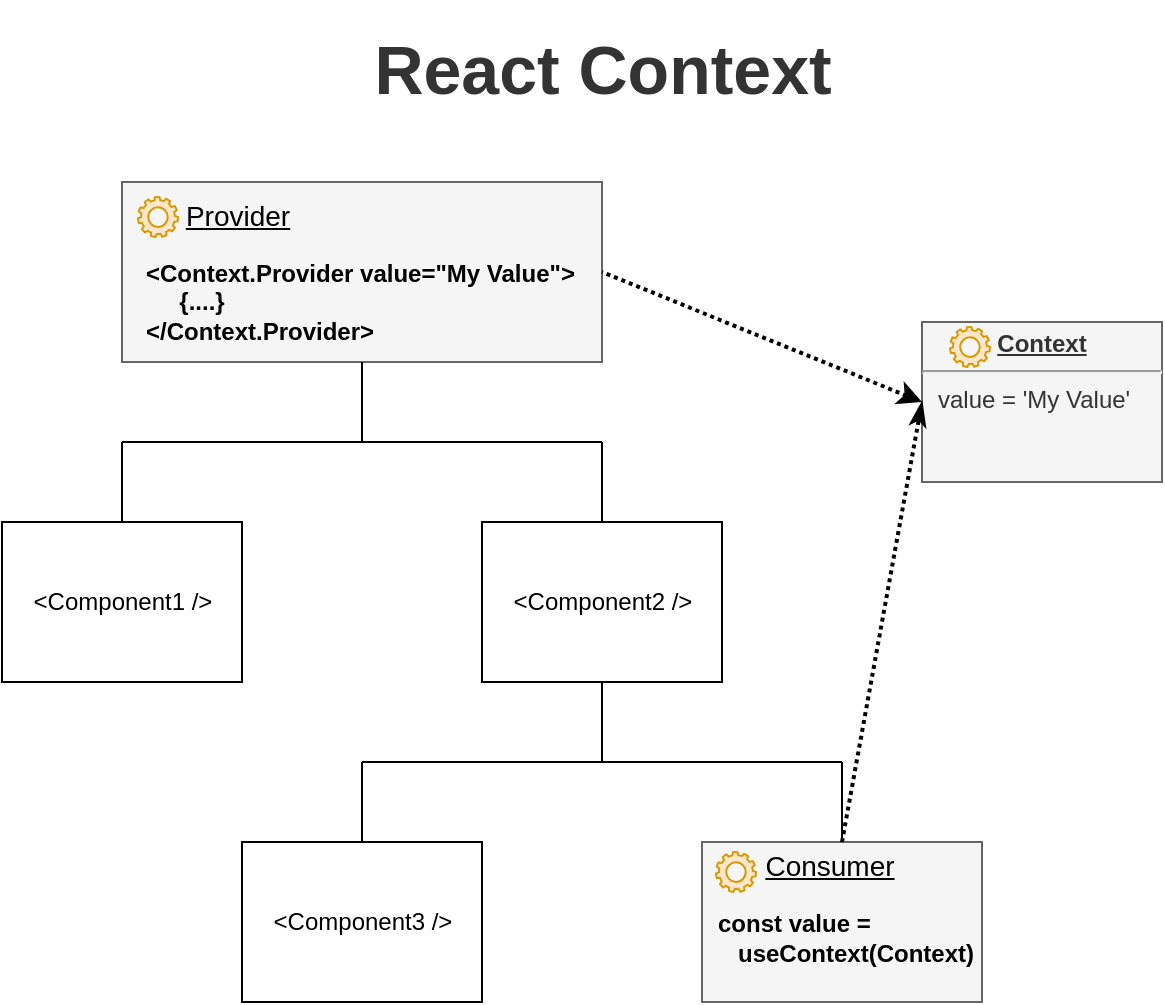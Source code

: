 <mxfile pages="3" scale="1" border="20">
    <diagram id="idhxigilsuWetFB2cpPl" name="At least one promise fulfilled">
        <mxGraphModel dx="1051" dy="881" grid="1" gridSize="10" guides="1" tooltips="1" connect="1" arrows="1" fold="1" page="0" pageScale="1" pageWidth="827" pageHeight="1169" math="0" shadow="0">
            <root>
                <mxCell id="0"/>
                <mxCell id="1" parent="0"/>
                <mxCell id="-Ry6M9x0l0Hvcf1J6-pP-10" value="" style="html=1;fillColor=#f5f5f5;strokeColor=#666666;fontColor=#333333;" parent="1" vertex="1">
                    <mxGeometry x="350" y="760" width="140" height="80" as="geometry"/>
                </mxCell>
                <mxCell id="N8z0Ye5YrI288PrtkeDU-12" value="" style="rounded=0;whiteSpace=wrap;html=1;fillColor=#f5f5f5;strokeColor=#666666;fontColor=#333333;" parent="1" vertex="1">
                    <mxGeometry x="60" y="430" width="240" height="90" as="geometry"/>
                </mxCell>
                <mxCell id="N8z0Ye5YrI288PrtkeDU-3" value="React Context" style="text;strokeColor=none;fillColor=none;html=1;fontSize=34;fontStyle=1;verticalAlign=middle;align=center;fontColor=#333333;" parent="1" vertex="1">
                    <mxGeometry x="185" y="339" width="230" height="70" as="geometry"/>
                </mxCell>
                <mxCell id="-Ry6M9x0l0Hvcf1J6-pP-3" value="&lt;p style=&quot;margin: 0px ; margin-top: 4px ; text-align: center ; text-decoration: underline&quot;&gt;&lt;b&gt;Context&lt;/b&gt;&lt;/p&gt;&lt;hr&gt;&lt;p style=&quot;margin: 0px ; margin-left: 8px&quot;&gt;value = 'My Value'&lt;br&gt;&lt;/p&gt;" style="verticalAlign=top;align=left;overflow=fill;fontSize=12;fontFamily=Helvetica;html=1;fillColor=#f5f5f5;strokeColor=#666666;fontColor=#333333;" parent="1" vertex="1">
                    <mxGeometry x="460" y="500" width="120" height="80" as="geometry"/>
                </mxCell>
                <mxCell id="-Ry6M9x0l0Hvcf1J6-pP-4" value="&amp;lt;Component1 /&amp;gt;" style="html=1;" parent="1" vertex="1">
                    <mxGeometry y="600" width="120" height="80" as="geometry"/>
                </mxCell>
                <mxCell id="-Ry6M9x0l0Hvcf1J6-pP-5" value="&amp;lt;Component2 /&amp;gt;" style="html=1;" parent="1" vertex="1">
                    <mxGeometry x="240" y="600" width="120" height="80" as="geometry"/>
                </mxCell>
                <mxCell id="-Ry6M9x0l0Hvcf1J6-pP-9" value="" style="endArrow=none;html=1;" parent="1" edge="1">
                    <mxGeometry width="50" height="50" relative="1" as="geometry">
                        <mxPoint x="60" y="560" as="sourcePoint"/>
                        <mxPoint x="300" y="560" as="targetPoint"/>
                    </mxGeometry>
                </mxCell>
                <mxCell id="-Ry6M9x0l0Hvcf1J6-pP-11" value="&amp;lt;Component3 /&amp;gt;" style="html=1;" parent="1" vertex="1">
                    <mxGeometry x="120" y="760" width="120" height="80" as="geometry"/>
                </mxCell>
                <mxCell id="-Ry6M9x0l0Hvcf1J6-pP-12" value="" style="endArrow=none;html=1;exitX=0.5;exitY=1;exitDx=0;exitDy=0;" parent="1" source="N8z0Ye5YrI288PrtkeDU-12" edge="1">
                    <mxGeometry width="50" height="50" relative="1" as="geometry">
                        <mxPoint x="70" y="570" as="sourcePoint"/>
                        <mxPoint x="180" y="560" as="targetPoint"/>
                    </mxGeometry>
                </mxCell>
                <mxCell id="-Ry6M9x0l0Hvcf1J6-pP-13" value="" style="endArrow=none;html=1;entryX=0.5;entryY=0;entryDx=0;entryDy=0;" parent="1" target="-Ry6M9x0l0Hvcf1J6-pP-4" edge="1">
                    <mxGeometry width="50" height="50" relative="1" as="geometry">
                        <mxPoint x="60" y="560" as="sourcePoint"/>
                        <mxPoint x="190" y="570" as="targetPoint"/>
                    </mxGeometry>
                </mxCell>
                <mxCell id="-Ry6M9x0l0Hvcf1J6-pP-14" value="" style="endArrow=none;html=1;" parent="1" target="-Ry6M9x0l0Hvcf1J6-pP-5" edge="1">
                    <mxGeometry width="50" height="50" relative="1" as="geometry">
                        <mxPoint x="300" y="560" as="sourcePoint"/>
                        <mxPoint x="200" y="580" as="targetPoint"/>
                    </mxGeometry>
                </mxCell>
                <mxCell id="-Ry6M9x0l0Hvcf1J6-pP-19" value="" style="endArrow=none;html=1;entryX=0.5;entryY=1;entryDx=0;entryDy=0;" parent="1" target="-Ry6M9x0l0Hvcf1J6-pP-5" edge="1">
                    <mxGeometry width="50" height="50" relative="1" as="geometry">
                        <mxPoint x="300" y="720" as="sourcePoint"/>
                        <mxPoint x="190" y="570" as="targetPoint"/>
                    </mxGeometry>
                </mxCell>
                <mxCell id="-Ry6M9x0l0Hvcf1J6-pP-20" value="" style="endArrow=none;html=1;" parent="1" edge="1">
                    <mxGeometry width="50" height="50" relative="1" as="geometry">
                        <mxPoint x="180" y="720" as="sourcePoint"/>
                        <mxPoint x="420" y="720" as="targetPoint"/>
                    </mxGeometry>
                </mxCell>
                <mxCell id="-Ry6M9x0l0Hvcf1J6-pP-21" value="" style="endArrow=none;html=1;entryX=0.5;entryY=0;entryDx=0;entryDy=0;" parent="1" target="-Ry6M9x0l0Hvcf1J6-pP-11" edge="1">
                    <mxGeometry width="50" height="50" relative="1" as="geometry">
                        <mxPoint x="180" y="720" as="sourcePoint"/>
                        <mxPoint x="70" y="610" as="targetPoint"/>
                    </mxGeometry>
                </mxCell>
                <mxCell id="-Ry6M9x0l0Hvcf1J6-pP-22" value="" style="endArrow=none;html=1;" parent="1" target="-Ry6M9x0l0Hvcf1J6-pP-10" edge="1">
                    <mxGeometry width="50" height="50" relative="1" as="geometry">
                        <mxPoint x="420" y="720" as="sourcePoint"/>
                        <mxPoint x="80" y="620" as="targetPoint"/>
                    </mxGeometry>
                </mxCell>
                <mxCell id="-Ry6M9x0l0Hvcf1J6-pP-26" value="&amp;lt;Context.Provider value=&quot;My Value&quot;&amp;gt;&lt;br&gt;&amp;nbsp; &amp;nbsp; &amp;nbsp;{....}&lt;br&gt;&lt;div&gt;&lt;span&gt;&amp;lt;/Context.Provider&amp;gt;&lt;/span&gt;&lt;/div&gt;" style="text;html=1;strokeColor=none;fillColor=none;align=left;verticalAlign=middle;whiteSpace=wrap;rounded=0;fontStyle=1" parent="1" vertex="1">
                    <mxGeometry x="70" y="457.5" width="220" height="65" as="geometry"/>
                </mxCell>
                <mxCell id="-Ry6M9x0l0Hvcf1J6-pP-27" value="" style="html=1;aspect=fixed;strokeColor=#d79b00;shadow=0;align=center;verticalAlign=top;fillColor=#ffe6cc;shape=mxgraph.gcp2.gear" parent="1" vertex="1">
                    <mxGeometry x="474" y="502.5" width="20" height="20" as="geometry"/>
                </mxCell>
                <mxCell id="-Ry6M9x0l0Hvcf1J6-pP-28" value="" style="html=1;aspect=fixed;strokeColor=#d79b00;shadow=0;align=center;verticalAlign=top;fillColor=#ffe6cc;shape=mxgraph.gcp2.gear" parent="1" vertex="1">
                    <mxGeometry x="68" y="437.5" width="20" height="20" as="geometry"/>
                </mxCell>
                <mxCell id="-Ry6M9x0l0Hvcf1J6-pP-32" value="Provider" style="text;html=1;strokeColor=none;fillColor=none;align=center;verticalAlign=middle;whiteSpace=wrap;rounded=0;fontSize=14;fontStyle=4" parent="1" vertex="1">
                    <mxGeometry x="98" y="436.5" width="40" height="20" as="geometry"/>
                </mxCell>
                <mxCell id="-Ry6M9x0l0Hvcf1J6-pP-35" value="" style="html=1;aspect=fixed;strokeColor=#d79b00;shadow=0;align=center;verticalAlign=top;fillColor=#ffe6cc;shape=mxgraph.gcp2.gear" parent="1" vertex="1">
                    <mxGeometry x="357" y="765" width="20" height="20" as="geometry"/>
                </mxCell>
                <mxCell id="-Ry6M9x0l0Hvcf1J6-pP-36" value="Consumer" style="text;html=1;strokeColor=none;fillColor=none;align=center;verticalAlign=middle;whiteSpace=wrap;rounded=0;fontSize=14;fontStyle=4" parent="1" vertex="1">
                    <mxGeometry x="394" y="762" width="40" height="20" as="geometry"/>
                </mxCell>
                <mxCell id="-Ry6M9x0l0Hvcf1J6-pP-37" value="const value = &lt;br&gt;&amp;nbsp; &amp;nbsp;useContext(Context)" style="text;html=1;strokeColor=none;fillColor=none;align=left;verticalAlign=middle;whiteSpace=wrap;rounded=0;fontStyle=1" parent="1" vertex="1">
                    <mxGeometry x="356" y="775" width="140" height="65" as="geometry"/>
                </mxCell>
                <mxCell id="-Ry6M9x0l0Hvcf1J6-pP-38" value="" style="endArrow=classicThin;dashed=1;html=1;dashPattern=1 1;strokeWidth=2;fontSize=14;exitX=0.5;exitY=0;exitDx=0;exitDy=0;startArrow=none;startFill=0;endFill=1;entryX=0;entryY=0.5;entryDx=0;entryDy=0;" parent="1" source="-Ry6M9x0l0Hvcf1J6-pP-10" target="-Ry6M9x0l0Hvcf1J6-pP-3" edge="1">
                    <mxGeometry width="50" height="50" relative="1" as="geometry">
                        <mxPoint x="270" y="600" as="sourcePoint"/>
                        <mxPoint x="470" y="552" as="targetPoint"/>
                    </mxGeometry>
                </mxCell>
                <mxCell id="-Ry6M9x0l0Hvcf1J6-pP-39" value="" style="endArrow=none;dashed=1;html=1;dashPattern=1 1;strokeWidth=2;fontSize=14;entryX=1;entryY=0.5;entryDx=0;entryDy=0;exitX=0;exitY=0.5;exitDx=0;exitDy=0;endFill=0;startArrow=classic;startFill=1;" parent="1" source="-Ry6M9x0l0Hvcf1J6-pP-3" target="N8z0Ye5YrI288PrtkeDU-12" edge="1">
                    <mxGeometry width="50" height="50" relative="1" as="geometry">
                        <mxPoint x="430" y="770" as="sourcePoint"/>
                        <mxPoint x="493.04" y="562" as="targetPoint"/>
                    </mxGeometry>
                </mxCell>
            </root>
        </mxGraphModel>
    </diagram>
</mxfile>